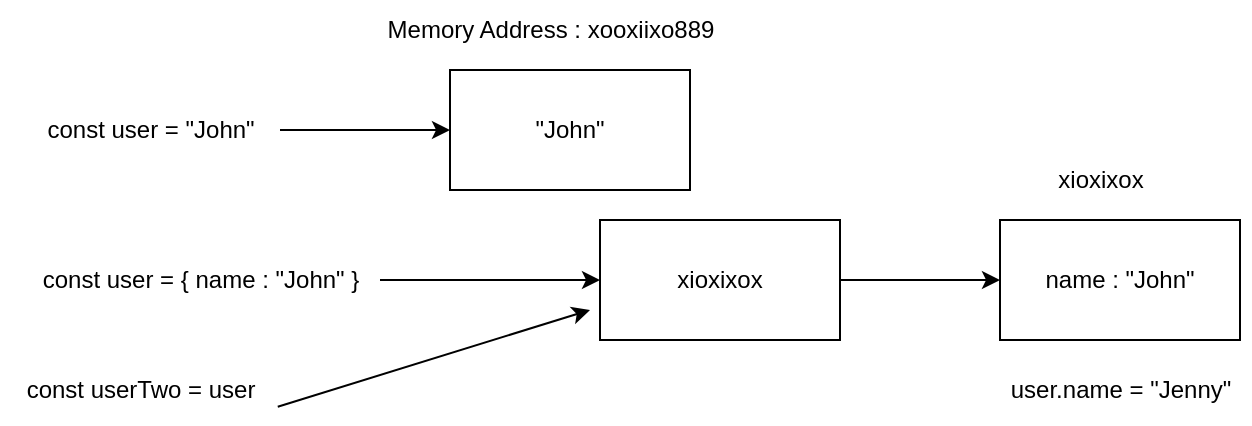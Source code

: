 <mxfile version="20.2.2" type="device" pages="2"><diagram id="E_LvUkcSBJ_Qiqx9YZqM" name="Page-1"><mxGraphModel dx="637" dy="370" grid="1" gridSize="10" guides="1" tooltips="1" connect="1" arrows="1" fold="1" page="1" pageScale="1" pageWidth="850" pageHeight="1100" math="0" shadow="0"><root><mxCell id="0"/><mxCell id="1" parent="0"/><mxCell id="vA2Zn_1-pOi4Gwv5GpqY-4" value="" style="edgeStyle=orthogonalEdgeStyle;rounded=0;orthogonalLoop=1;jettySize=auto;html=1;" edge="1" parent="1" source="vA2Zn_1-pOi4Gwv5GpqY-1" target="vA2Zn_1-pOi4Gwv5GpqY-3"><mxGeometry relative="1" as="geometry"/></mxCell><mxCell id="vA2Zn_1-pOi4Gwv5GpqY-1" value="const user = &quot;John&quot;" style="text;html=1;align=center;verticalAlign=middle;resizable=0;points=[];autosize=1;strokeColor=none;fillColor=none;" vertex="1" parent="1"><mxGeometry x="85" y="145" width="130" height="30" as="geometry"/></mxCell><mxCell id="vA2Zn_1-pOi4Gwv5GpqY-7" value="" style="edgeStyle=orthogonalEdgeStyle;rounded=0;orthogonalLoop=1;jettySize=auto;html=1;" edge="1" parent="1" source="vA2Zn_1-pOi4Gwv5GpqY-2" target="vA2Zn_1-pOi4Gwv5GpqY-6"><mxGeometry relative="1" as="geometry"/></mxCell><mxCell id="vA2Zn_1-pOi4Gwv5GpqY-2" value="const user = { name : &quot;John&quot; }" style="text;html=1;align=center;verticalAlign=middle;resizable=0;points=[];autosize=1;strokeColor=none;fillColor=none;" vertex="1" parent="1"><mxGeometry x="85" y="220" width="180" height="30" as="geometry"/></mxCell><mxCell id="vA2Zn_1-pOi4Gwv5GpqY-3" value="&quot;John&quot;" style="whiteSpace=wrap;html=1;" vertex="1" parent="1"><mxGeometry x="300" y="130" width="120" height="60" as="geometry"/></mxCell><mxCell id="vA2Zn_1-pOi4Gwv5GpqY-5" value="Memory Address : xooxiixo889" style="text;html=1;align=center;verticalAlign=middle;resizable=0;points=[];autosize=1;strokeColor=none;fillColor=none;" vertex="1" parent="1"><mxGeometry x="255" y="95" width="190" height="30" as="geometry"/></mxCell><mxCell id="vA2Zn_1-pOi4Gwv5GpqY-9" value="" style="edgeStyle=orthogonalEdgeStyle;rounded=0;orthogonalLoop=1;jettySize=auto;html=1;" edge="1" parent="1" source="vA2Zn_1-pOi4Gwv5GpqY-6" target="vA2Zn_1-pOi4Gwv5GpqY-8"><mxGeometry relative="1" as="geometry"/></mxCell><mxCell id="vA2Zn_1-pOi4Gwv5GpqY-6" value="xioxixox" style="whiteSpace=wrap;html=1;" vertex="1" parent="1"><mxGeometry x="375" y="205" width="120" height="60" as="geometry"/></mxCell><mxCell id="vA2Zn_1-pOi4Gwv5GpqY-8" value="name : &quot;John&quot;" style="whiteSpace=wrap;html=1;" vertex="1" parent="1"><mxGeometry x="575" y="205" width="120" height="60" as="geometry"/></mxCell><mxCell id="vA2Zn_1-pOi4Gwv5GpqY-10" value="&lt;span style=&quot;&quot;&gt;xioxixox&lt;/span&gt;" style="text;html=1;align=center;verticalAlign=middle;resizable=0;points=[];autosize=1;strokeColor=none;fillColor=none;" vertex="1" parent="1"><mxGeometry x="590" y="170" width="70" height="30" as="geometry"/></mxCell><mxCell id="vA2Zn_1-pOi4Gwv5GpqY-11" value="user.name = &quot;Jenny&quot;" style="text;html=1;align=center;verticalAlign=middle;resizable=0;points=[];autosize=1;strokeColor=none;fillColor=none;" vertex="1" parent="1"><mxGeometry x="570" y="275" width="130" height="30" as="geometry"/></mxCell><mxCell id="vA2Zn_1-pOi4Gwv5GpqY-12" value="const userTwo = user" style="text;html=1;align=center;verticalAlign=middle;resizable=0;points=[];autosize=1;strokeColor=none;fillColor=none;" vertex="1" parent="1"><mxGeometry x="75" y="275" width="140" height="30" as="geometry"/></mxCell><mxCell id="vA2Zn_1-pOi4Gwv5GpqY-13" value="" style="endArrow=classic;html=1;rounded=0;exitX=0.992;exitY=0.779;exitDx=0;exitDy=0;exitPerimeter=0;" edge="1" parent="1" source="vA2Zn_1-pOi4Gwv5GpqY-12"><mxGeometry width="50" height="50" relative="1" as="geometry"><mxPoint x="270" y="280" as="sourcePoint"/><mxPoint x="370" y="250" as="targetPoint"/></mxGeometry></mxCell></root></mxGraphModel></diagram><diagram id="EoC-nodmX8935Mv_-bYz" name="Page-2"><mxGraphModel dx="770" dy="447" grid="1" gridSize="10" guides="1" tooltips="1" connect="1" arrows="1" fold="1" page="1" pageScale="1" pageWidth="850" pageHeight="1100" math="0" shadow="0"><root><mxCell id="0"/><mxCell id="1" parent="0"/><mxCell id="XzBr3XZzZc9nayT2xNsw-3" value="" style="edgeStyle=orthogonalEdgeStyle;rounded=0;orthogonalLoop=1;jettySize=auto;html=1;" edge="1" parent="1" source="XzBr3XZzZc9nayT2xNsw-1" target="XzBr3XZzZc9nayT2xNsw-2"><mxGeometry relative="1" as="geometry"/></mxCell><mxCell id="XzBr3XZzZc9nayT2xNsw-1" value="Modern JS Code" style="rounded=0;whiteSpace=wrap;html=1;" vertex="1" parent="1"><mxGeometry x="160" y="180" width="120" height="60" as="geometry"/></mxCell><mxCell id="XzBr3XZzZc9nayT2xNsw-5" value="" style="edgeStyle=orthogonalEdgeStyle;rounded=0;orthogonalLoop=1;jettySize=auto;html=1;" edge="1" parent="1" source="XzBr3XZzZc9nayT2xNsw-2" target="XzBr3XZzZc9nayT2xNsw-4"><mxGeometry relative="1" as="geometry"/></mxCell><mxCell id="XzBr3XZzZc9nayT2xNsw-2" value="Old JavaScript" style="rounded=0;whiteSpace=wrap;html=1;" vertex="1" parent="1"><mxGeometry x="530" y="180" width="120" height="60" as="geometry"/></mxCell><mxCell id="XzBr3XZzZc9nayT2xNsw-4" value="All Browsers" style="ellipse;whiteSpace=wrap;html=1;rounded=0;" vertex="1" parent="1"><mxGeometry x="530" y="320" width="120" height="60" as="geometry"/></mxCell><mxCell id="XzBr3XZzZc9nayT2xNsw-6" value="Babel" style="text;html=1;align=center;verticalAlign=middle;resizable=0;points=[];autosize=1;strokeColor=none;fillColor=none;" vertex="1" parent="1"><mxGeometry x="365" y="175" width="50" height="30" as="geometry"/></mxCell></root></mxGraphModel></diagram></mxfile>